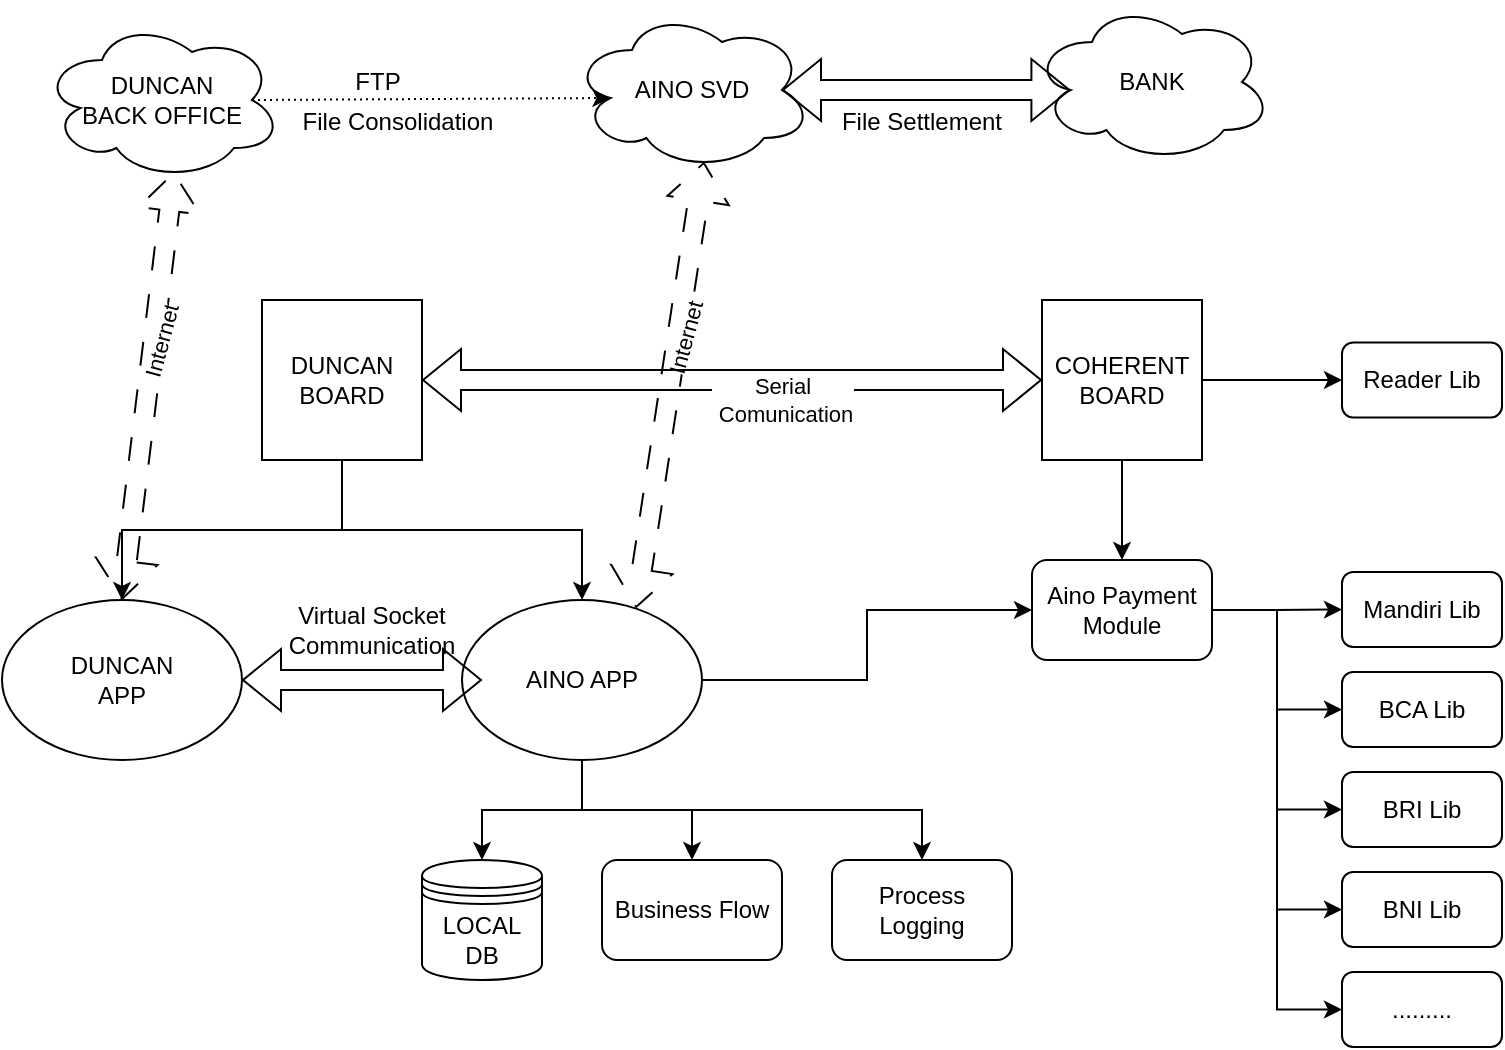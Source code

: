 <mxfile version="20.8.18" type="github">
  <diagram name="Page-1" id="S5g7_EcUh36vyCO9oR4u">
    <mxGraphModel dx="1120" dy="416" grid="1" gridSize="10" guides="1" tooltips="1" connect="1" arrows="1" fold="1" page="1" pageScale="1" pageWidth="850" pageHeight="1100" math="0" shadow="0">
      <root>
        <mxCell id="0" />
        <mxCell id="1" parent="0" />
        <mxCell id="T0_lJd_Rtj24KTsAsraD-1" value="&lt;div&gt;DUNCAN&lt;/div&gt;&lt;div&gt;BACK OFFICE&lt;/div&gt;" style="ellipse;shape=cloud;whiteSpace=wrap;html=1;" parent="1" vertex="1">
          <mxGeometry x="30" y="180" width="120" height="80" as="geometry" />
        </mxCell>
        <mxCell id="T0_lJd_Rtj24KTsAsraD-2" value="&lt;div&gt;AINO SVD&lt;/div&gt;" style="ellipse;shape=cloud;whiteSpace=wrap;html=1;" parent="1" vertex="1">
          <mxGeometry x="295" y="175" width="120" height="80" as="geometry" />
        </mxCell>
        <mxCell id="T0_lJd_Rtj24KTsAsraD-9" value="" style="endArrow=classic;html=1;rounded=0;exitX=0.875;exitY=0.5;exitDx=0;exitDy=0;exitPerimeter=0;entryX=0.16;entryY=0.55;entryDx=0;entryDy=0;entryPerimeter=0;dashed=1;dashPattern=1 2;" parent="1" source="T0_lJd_Rtj24KTsAsraD-1" target="T0_lJd_Rtj24KTsAsraD-2" edge="1">
          <mxGeometry width="50" height="50" relative="1" as="geometry">
            <mxPoint x="380" y="380" as="sourcePoint" />
            <mxPoint x="430" y="330" as="targetPoint" />
          </mxGeometry>
        </mxCell>
        <mxCell id="T0_lJd_Rtj24KTsAsraD-11" value="&lt;div&gt;FTP&lt;/div&gt;" style="text;html=1;strokeColor=none;fillColor=none;align=center;verticalAlign=middle;whiteSpace=wrap;rounded=0;" parent="1" vertex="1">
          <mxGeometry x="168" y="196" width="60" height="30" as="geometry" />
        </mxCell>
        <mxCell id="T0_lJd_Rtj24KTsAsraD-13" value="&lt;div&gt;File Consolidation&lt;/div&gt;" style="text;html=1;strokeColor=none;fillColor=none;align=center;verticalAlign=middle;whiteSpace=wrap;rounded=0;" parent="1" vertex="1">
          <mxGeometry x="158" y="216" width="100" height="30" as="geometry" />
        </mxCell>
        <mxCell id="T0_lJd_Rtj24KTsAsraD-31" style="edgeStyle=orthogonalEdgeStyle;rounded=0;orthogonalLoop=1;jettySize=auto;html=1;exitX=0.5;exitY=1;exitDx=0;exitDy=0;entryX=0.5;entryY=0;entryDx=0;entryDy=0;" parent="1" source="T0_lJd_Rtj24KTsAsraD-14" target="T0_lJd_Rtj24KTsAsraD-16" edge="1">
          <mxGeometry relative="1" as="geometry" />
        </mxCell>
        <mxCell id="T0_lJd_Rtj24KTsAsraD-32" style="edgeStyle=orthogonalEdgeStyle;rounded=0;orthogonalLoop=1;jettySize=auto;html=1;exitX=0.5;exitY=1;exitDx=0;exitDy=0;entryX=0.5;entryY=0;entryDx=0;entryDy=0;" parent="1" source="T0_lJd_Rtj24KTsAsraD-14" target="T0_lJd_Rtj24KTsAsraD-17" edge="1">
          <mxGeometry relative="1" as="geometry" />
        </mxCell>
        <mxCell id="T0_lJd_Rtj24KTsAsraD-14" value="&lt;div&gt;DUNCAN&lt;/div&gt;&lt;div&gt;BOARD&lt;/div&gt;" style="whiteSpace=wrap;html=1;aspect=fixed;" parent="1" vertex="1">
          <mxGeometry x="140" y="320" width="80" height="80" as="geometry" />
        </mxCell>
        <mxCell id="T0_lJd_Rtj24KTsAsraD-43" style="edgeStyle=orthogonalEdgeStyle;rounded=0;orthogonalLoop=1;jettySize=auto;html=1;exitX=1;exitY=0.5;exitDx=0;exitDy=0;entryX=0;entryY=0.5;entryDx=0;entryDy=0;" parent="1" source="T0_lJd_Rtj24KTsAsraD-15" target="T0_lJd_Rtj24KTsAsraD-42" edge="1">
          <mxGeometry relative="1" as="geometry" />
        </mxCell>
        <mxCell id="T0_lJd_Rtj24KTsAsraD-47" style="edgeStyle=orthogonalEdgeStyle;rounded=0;orthogonalLoop=1;jettySize=auto;html=1;exitX=0.5;exitY=1;exitDx=0;exitDy=0;entryX=0.5;entryY=0;entryDx=0;entryDy=0;" parent="1" source="T0_lJd_Rtj24KTsAsraD-15" target="T0_lJd_Rtj24KTsAsraD-41" edge="1">
          <mxGeometry relative="1" as="geometry" />
        </mxCell>
        <mxCell id="T0_lJd_Rtj24KTsAsraD-15" value="&lt;div&gt;COHERENT&lt;/div&gt;&lt;div&gt;BOARD&lt;/div&gt;" style="whiteSpace=wrap;html=1;aspect=fixed;" parent="1" vertex="1">
          <mxGeometry x="530" y="320" width="80" height="80" as="geometry" />
        </mxCell>
        <mxCell id="T0_lJd_Rtj24KTsAsraD-16" value="DUNCAN&lt;br&gt;APP" style="ellipse;whiteSpace=wrap;html=1;" parent="1" vertex="1">
          <mxGeometry x="10" y="470" width="120" height="80" as="geometry" />
        </mxCell>
        <mxCell id="T0_lJd_Rtj24KTsAsraD-23" style="edgeStyle=orthogonalEdgeStyle;rounded=0;orthogonalLoop=1;jettySize=auto;html=1;exitX=0.5;exitY=1;exitDx=0;exitDy=0;" parent="1" source="T0_lJd_Rtj24KTsAsraD-17" target="T0_lJd_Rtj24KTsAsraD-18" edge="1">
          <mxGeometry relative="1" as="geometry" />
        </mxCell>
        <mxCell id="T0_lJd_Rtj24KTsAsraD-25" style="edgeStyle=orthogonalEdgeStyle;rounded=0;orthogonalLoop=1;jettySize=auto;html=1;exitX=0.5;exitY=1;exitDx=0;exitDy=0;" parent="1" source="T0_lJd_Rtj24KTsAsraD-17" target="T0_lJd_Rtj24KTsAsraD-20" edge="1">
          <mxGeometry relative="1" as="geometry" />
        </mxCell>
        <mxCell id="T0_lJd_Rtj24KTsAsraD-61" style="edgeStyle=orthogonalEdgeStyle;rounded=0;orthogonalLoop=1;jettySize=auto;html=1;exitX=0.5;exitY=1;exitDx=0;exitDy=0;" parent="1" source="T0_lJd_Rtj24KTsAsraD-17" target="T0_lJd_Rtj24KTsAsraD-21" edge="1">
          <mxGeometry relative="1" as="geometry" />
        </mxCell>
        <mxCell id="C2GHtQ0heKF09AhDK3Oj-1" style="edgeStyle=orthogonalEdgeStyle;rounded=0;orthogonalLoop=1;jettySize=auto;html=1;exitX=1;exitY=0.5;exitDx=0;exitDy=0;entryX=0;entryY=0.5;entryDx=0;entryDy=0;" edge="1" parent="1" source="T0_lJd_Rtj24KTsAsraD-17" target="T0_lJd_Rtj24KTsAsraD-41">
          <mxGeometry relative="1" as="geometry" />
        </mxCell>
        <mxCell id="T0_lJd_Rtj24KTsAsraD-17" value="&lt;div&gt;AINO APP&lt;/div&gt;" style="ellipse;whiteSpace=wrap;html=1;" parent="1" vertex="1">
          <mxGeometry x="240" y="470" width="120" height="80" as="geometry" />
        </mxCell>
        <mxCell id="T0_lJd_Rtj24KTsAsraD-18" value="&lt;div&gt;LOCAL DB&lt;/div&gt;" style="shape=datastore;whiteSpace=wrap;html=1;" parent="1" vertex="1">
          <mxGeometry x="220" y="600" width="60" height="60" as="geometry" />
        </mxCell>
        <mxCell id="T0_lJd_Rtj24KTsAsraD-20" value="Business Flow" style="rounded=1;whiteSpace=wrap;html=1;" parent="1" vertex="1">
          <mxGeometry x="310" y="600" width="90" height="50" as="geometry" />
        </mxCell>
        <mxCell id="T0_lJd_Rtj24KTsAsraD-21" value="&lt;div&gt;Process&lt;/div&gt;&lt;div&gt;Logging&lt;br&gt;&lt;/div&gt;" style="rounded=1;whiteSpace=wrap;html=1;" parent="1" vertex="1">
          <mxGeometry x="425" y="600" width="90" height="50" as="geometry" />
        </mxCell>
        <mxCell id="T0_lJd_Rtj24KTsAsraD-29" value="" style="shape=flexArrow;endArrow=classic;startArrow=classic;html=1;rounded=0;exitX=1;exitY=0.5;exitDx=0;exitDy=0;" parent="1" source="T0_lJd_Rtj24KTsAsraD-16" edge="1">
          <mxGeometry width="100" height="100" relative="1" as="geometry">
            <mxPoint x="370" y="630" as="sourcePoint" />
            <mxPoint x="250" y="510" as="targetPoint" />
          </mxGeometry>
        </mxCell>
        <mxCell id="T0_lJd_Rtj24KTsAsraD-30" value="Virtual Socket Communication" style="text;html=1;strokeColor=none;fillColor=none;align=center;verticalAlign=middle;whiteSpace=wrap;rounded=0;" parent="1" vertex="1">
          <mxGeometry x="160" y="470" width="70" height="30" as="geometry" />
        </mxCell>
        <mxCell id="T0_lJd_Rtj24KTsAsraD-33" value="" style="shape=flexArrow;endArrow=classic;startArrow=classic;html=1;rounded=0;dashed=1;dashPattern=12 12;entryX=0.55;entryY=0.95;entryDx=0;entryDy=0;entryPerimeter=0;exitX=0.725;exitY=0.05;exitDx=0;exitDy=0;exitPerimeter=0;" parent="1" source="T0_lJd_Rtj24KTsAsraD-17" target="T0_lJd_Rtj24KTsAsraD-2" edge="1">
          <mxGeometry width="100" height="100" relative="1" as="geometry">
            <mxPoint x="340" y="460" as="sourcePoint" />
            <mxPoint x="380" y="250" as="targetPoint" />
          </mxGeometry>
        </mxCell>
        <mxCell id="T0_lJd_Rtj24KTsAsraD-37" value="&lt;div&gt;Internet&lt;/div&gt;" style="edgeLabel;html=1;align=center;verticalAlign=middle;resizable=0;points=[];rotation=-75;" parent="T0_lJd_Rtj24KTsAsraD-33" vertex="1" connectable="0">
          <mxGeometry x="0.156" y="-2" relative="1" as="geometry">
            <mxPoint x="3" y="-6" as="offset" />
          </mxGeometry>
        </mxCell>
        <mxCell id="T0_lJd_Rtj24KTsAsraD-38" value="" style="shape=flexArrow;endArrow=classic;startArrow=classic;html=1;rounded=0;exitX=1;exitY=0.5;exitDx=0;exitDy=0;entryX=0;entryY=0.5;entryDx=0;entryDy=0;" parent="1" source="T0_lJd_Rtj24KTsAsraD-14" target="T0_lJd_Rtj24KTsAsraD-15" edge="1">
          <mxGeometry width="100" height="100" relative="1" as="geometry">
            <mxPoint x="370" y="450" as="sourcePoint" />
            <mxPoint x="470" y="350" as="targetPoint" />
          </mxGeometry>
        </mxCell>
        <mxCell id="T0_lJd_Rtj24KTsAsraD-40" value="&lt;div&gt;Serial&lt;/div&gt;&amp;nbsp;Comunication" style="edgeLabel;html=1;align=center;verticalAlign=middle;resizable=0;points=[];" parent="T0_lJd_Rtj24KTsAsraD-38" vertex="1" connectable="0">
          <mxGeometry x="0.226" y="-2" relative="1" as="geometry">
            <mxPoint x="-10" y="8" as="offset" />
          </mxGeometry>
        </mxCell>
        <mxCell id="T0_lJd_Rtj24KTsAsraD-54" style="edgeStyle=orthogonalEdgeStyle;rounded=0;orthogonalLoop=1;jettySize=auto;html=1;exitX=1;exitY=0.5;exitDx=0;exitDy=0;" parent="1" source="T0_lJd_Rtj24KTsAsraD-41" target="T0_lJd_Rtj24KTsAsraD-44" edge="1">
          <mxGeometry relative="1" as="geometry" />
        </mxCell>
        <mxCell id="T0_lJd_Rtj24KTsAsraD-55" style="edgeStyle=orthogonalEdgeStyle;rounded=0;orthogonalLoop=1;jettySize=auto;html=1;exitX=1;exitY=0.5;exitDx=0;exitDy=0;entryX=0;entryY=0.5;entryDx=0;entryDy=0;" parent="1" source="T0_lJd_Rtj24KTsAsraD-41" target="T0_lJd_Rtj24KTsAsraD-45" edge="1">
          <mxGeometry relative="1" as="geometry" />
        </mxCell>
        <mxCell id="T0_lJd_Rtj24KTsAsraD-56" style="edgeStyle=orthogonalEdgeStyle;rounded=0;orthogonalLoop=1;jettySize=auto;html=1;exitX=1;exitY=0.5;exitDx=0;exitDy=0;entryX=0;entryY=0.5;entryDx=0;entryDy=0;" parent="1" source="T0_lJd_Rtj24KTsAsraD-41" target="T0_lJd_Rtj24KTsAsraD-46" edge="1">
          <mxGeometry relative="1" as="geometry" />
        </mxCell>
        <mxCell id="T0_lJd_Rtj24KTsAsraD-57" style="edgeStyle=orthogonalEdgeStyle;rounded=0;orthogonalLoop=1;jettySize=auto;html=1;exitX=1;exitY=0.5;exitDx=0;exitDy=0;entryX=0;entryY=0.5;entryDx=0;entryDy=0;" parent="1" source="T0_lJd_Rtj24KTsAsraD-41" target="T0_lJd_Rtj24KTsAsraD-48" edge="1">
          <mxGeometry relative="1" as="geometry" />
        </mxCell>
        <mxCell id="T0_lJd_Rtj24KTsAsraD-58" style="edgeStyle=orthogonalEdgeStyle;rounded=0;orthogonalLoop=1;jettySize=auto;html=1;exitX=1;exitY=0.5;exitDx=0;exitDy=0;entryX=0;entryY=0.5;entryDx=0;entryDy=0;" parent="1" source="T0_lJd_Rtj24KTsAsraD-41" target="T0_lJd_Rtj24KTsAsraD-50" edge="1">
          <mxGeometry relative="1" as="geometry" />
        </mxCell>
        <mxCell id="T0_lJd_Rtj24KTsAsraD-41" value="&lt;div&gt;Aino Payment&lt;/div&gt;&lt;div&gt;Module&lt;br&gt;&lt;/div&gt;" style="rounded=1;whiteSpace=wrap;html=1;" parent="1" vertex="1">
          <mxGeometry x="525" y="450" width="90" height="50" as="geometry" />
        </mxCell>
        <mxCell id="T0_lJd_Rtj24KTsAsraD-42" value="&lt;div&gt;Reader Lib&lt;/div&gt;" style="rounded=1;whiteSpace=wrap;html=1;" parent="1" vertex="1">
          <mxGeometry x="680" y="341.25" width="80" height="37.5" as="geometry" />
        </mxCell>
        <mxCell id="T0_lJd_Rtj24KTsAsraD-44" value="Mandiri Lib" style="rounded=1;whiteSpace=wrap;html=1;" parent="1" vertex="1">
          <mxGeometry x="680" y="456" width="80" height="37.5" as="geometry" />
        </mxCell>
        <mxCell id="T0_lJd_Rtj24KTsAsraD-45" value="BCA Lib" style="rounded=1;whiteSpace=wrap;html=1;" parent="1" vertex="1">
          <mxGeometry x="680" y="506" width="80" height="37.5" as="geometry" />
        </mxCell>
        <mxCell id="T0_lJd_Rtj24KTsAsraD-46" value="BRI Lib" style="rounded=1;whiteSpace=wrap;html=1;" parent="1" vertex="1">
          <mxGeometry x="680" y="556" width="80" height="37.5" as="geometry" />
        </mxCell>
        <mxCell id="T0_lJd_Rtj24KTsAsraD-48" value="BNI Lib" style="rounded=1;whiteSpace=wrap;html=1;" parent="1" vertex="1">
          <mxGeometry x="680" y="606" width="80" height="37.5" as="geometry" />
        </mxCell>
        <mxCell id="T0_lJd_Rtj24KTsAsraD-50" value="&lt;div&gt;.........&lt;/div&gt;" style="rounded=1;whiteSpace=wrap;html=1;" parent="1" vertex="1">
          <mxGeometry x="680" y="656" width="80" height="37.5" as="geometry" />
        </mxCell>
        <mxCell id="T0_lJd_Rtj24KTsAsraD-62" value="" style="shape=flexArrow;endArrow=classic;startArrow=classic;html=1;rounded=0;dashed=1;dashPattern=12 12;entryX=0.55;entryY=0.95;entryDx=0;entryDy=0;entryPerimeter=0;exitX=0.5;exitY=0;exitDx=0;exitDy=0;" parent="1" source="T0_lJd_Rtj24KTsAsraD-16" target="T0_lJd_Rtj24KTsAsraD-1" edge="1">
          <mxGeometry width="100" height="100" relative="1" as="geometry">
            <mxPoint x="29.996" y="480.672" as="sourcePoint" />
            <mxPoint x="128.83" y="260" as="targetPoint" />
          </mxGeometry>
        </mxCell>
        <mxCell id="T0_lJd_Rtj24KTsAsraD-63" value="&lt;div&gt;Internet&lt;/div&gt;" style="edgeLabel;html=1;align=center;verticalAlign=middle;resizable=0;points=[];rotation=-75;" parent="T0_lJd_Rtj24KTsAsraD-62" vertex="1" connectable="0">
          <mxGeometry x="0.156" y="-2" relative="1" as="geometry">
            <mxPoint x="3" y="-6" as="offset" />
          </mxGeometry>
        </mxCell>
        <mxCell id="T0_lJd_Rtj24KTsAsraD-64" value="BANK" style="ellipse;shape=cloud;whiteSpace=wrap;html=1;" parent="1" vertex="1">
          <mxGeometry x="525" y="171" width="120" height="80" as="geometry" />
        </mxCell>
        <mxCell id="T0_lJd_Rtj24KTsAsraD-65" value="" style="shape=flexArrow;endArrow=classic;startArrow=classic;html=1;rounded=0;entryX=0.16;entryY=0.55;entryDx=0;entryDy=0;entryPerimeter=0;exitX=0.875;exitY=0.5;exitDx=0;exitDy=0;exitPerimeter=0;" parent="1" source="T0_lJd_Rtj24KTsAsraD-2" target="T0_lJd_Rtj24KTsAsraD-64" edge="1">
          <mxGeometry width="100" height="100" relative="1" as="geometry">
            <mxPoint x="337" y="484" as="sourcePoint" />
            <mxPoint x="371" y="261" as="targetPoint" />
          </mxGeometry>
        </mxCell>
        <mxCell id="T0_lJd_Rtj24KTsAsraD-67" value="&lt;div&gt;File Settlement&lt;br&gt;&lt;/div&gt;" style="text;html=1;strokeColor=none;fillColor=none;align=center;verticalAlign=middle;whiteSpace=wrap;rounded=0;" parent="1" vertex="1">
          <mxGeometry x="420" y="216" width="100" height="30" as="geometry" />
        </mxCell>
      </root>
    </mxGraphModel>
  </diagram>
</mxfile>
